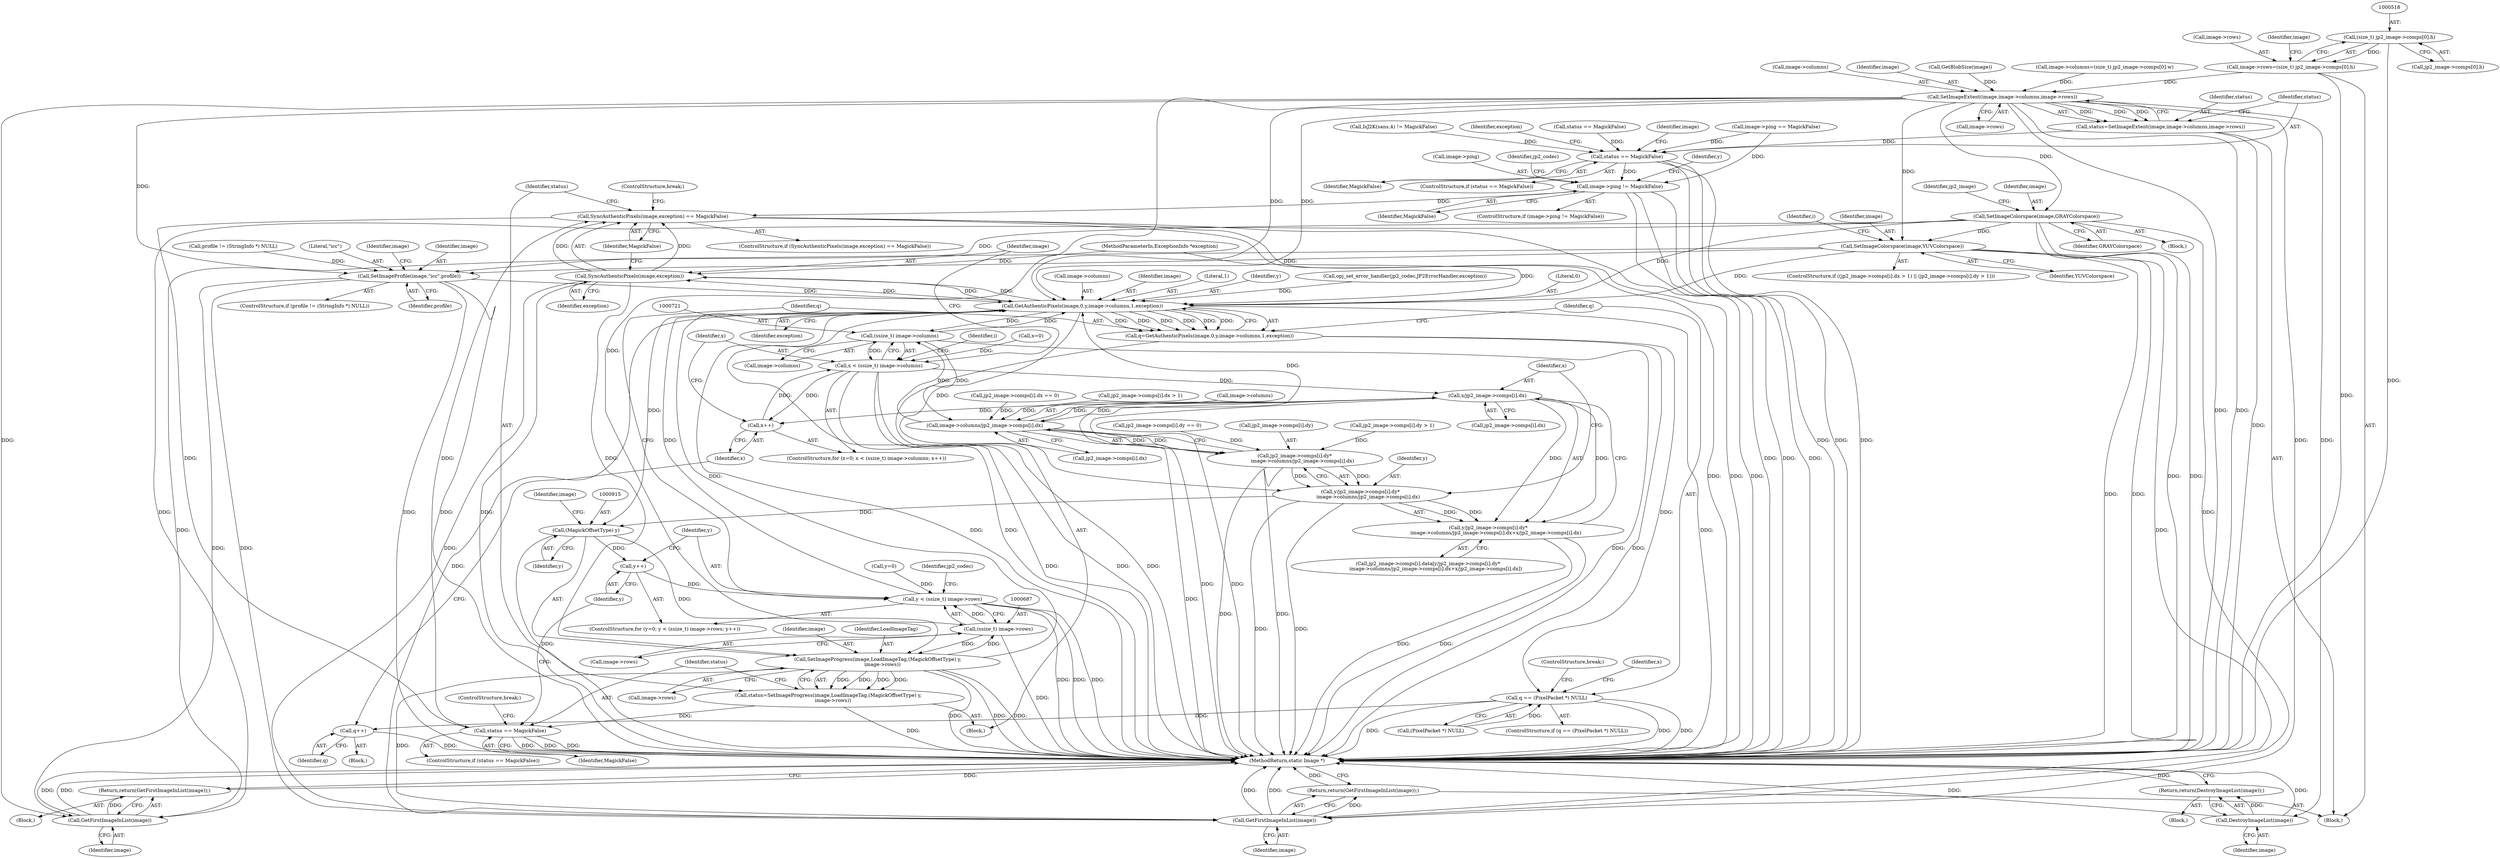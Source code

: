 digraph "0_ImageMagick_f6e9d0d9955e85bdd7540b251cd50d598dacc5e6_28@pointer" {
"1000517" [label="(Call,(size_t) jp2_image->comps[0].h)"];
"1000513" [label="(Call,image->rows=(size_t) jp2_image->comps[0].h)"];
"1000539" [label="(Call,SetImageExtent(image,image->columns,image->rows))"];
"1000537" [label="(Call,status=SetImageExtent(image,image->columns,image->rows))"];
"1000548" [label="(Call,status == MagickFalse)"];
"1000664" [label="(Call,image->ping != MagickFalse)"];
"1000903" [label="(Call,SyncAuthenticPixels(image,exception) == MagickFalse)"];
"1000921" [label="(Call,status == MagickFalse)"];
"1000559" [label="(Call,DestroyImageList(image))"];
"1000558" [label="(Return,return(DestroyImageList(image));)"];
"1000573" [label="(Call,SetImageColorspace(image,GRAYColorspace))"];
"1000631" [label="(Call,SetImageColorspace(image,YUVColorspace))"];
"1000659" [label="(Call,SetImageProfile(image,\"icc\",profile))"];
"1000678" [label="(Call,GetFirstImageInList(image))"];
"1000677" [label="(Return,return(GetFirstImageInList(image));)"];
"1000698" [label="(Call,GetAuthenticPixels(image,0,y,image->columns,1,exception))"];
"1000696" [label="(Call,q=GetAuthenticPixels(image,0,y,image->columns,1,exception))"];
"1000708" [label="(Call,q == (PixelPacket *) NULL)"];
"1000900" [label="(Call,q++)"];
"1000720" [label="(Call,(ssize_t) image->columns)"];
"1000718" [label="(Call,x < (ssize_t) image->columns)"];
"1000725" [label="(Call,x++)"];
"1000797" [label="(Call,x/jp2_image->comps[i].dx)"];
"1000786" [label="(Call,image->columns/jp2_image->comps[i].dx)"];
"1000778" [label="(Call,jp2_image->comps[i].dy*\n          image->columns/jp2_image->comps[i].dx)"];
"1000776" [label="(Call,y/jp2_image->comps[i].dy*\n          image->columns/jp2_image->comps[i].dx)"];
"1000775" [label="(Call,y/jp2_image->comps[i].dy*\n          image->columns/jp2_image->comps[i].dx+x/jp2_image->comps[i].dx)"];
"1000914" [label="(Call,(MagickOffsetType) y)"];
"1000691" [label="(Call,y++)"];
"1000684" [label="(Call,y < (ssize_t) image->rows)"];
"1000911" [label="(Call,SetImageProgress(image,LoadImageTag,(MagickOffsetType) y,\n      image->rows))"];
"1000686" [label="(Call,(ssize_t) image->rows)"];
"1000909" [label="(Call,status=SetImageProgress(image,LoadImageTag,(MagickOffsetType) y,\n      image->rows))"];
"1000933" [label="(Call,GetFirstImageInList(image))"];
"1000932" [label="(Return,return(GetFirstImageInList(image));)"];
"1000904" [label="(Call,SyncAuthenticPixels(image,exception))"];
"1000572" [label="(Block,)"];
"1000714" [label="(ControlStructure,for (x=0; x < (ssize_t) image->columns; x++))"];
"1000486" [label="(Call,jp2_image->comps[i].dy == 0)"];
"1000243" [label="(Call,opj_set_error_handler(jp2_codec,JP2ErrorHandler,exception))"];
"1000681" [label="(Call,y=0)"];
"1000610" [label="(Identifier,i)"];
"1000661" [label="(Literal,\"icc\")"];
"1000696" [label="(Call,q=GetAuthenticPixels(image,0,y,image->columns,1,exception))"];
"1000671" [label="(Identifier,jp2_codec)"];
"1000688" [label="(Call,image->rows)"];
"1000920" [label="(ControlStructure,if (status == MagickFalse))"];
"1000548" [label="(Call,status == MagickFalse)"];
"1000909" [label="(Call,status=SetImageProgress(image,LoadImageTag,(MagickOffsetType) y,\n      image->rows))"];
"1000664" [label="(Call,image->ping != MagickFalse)"];
"1000726" [label="(Identifier,x)"];
"1000573" [label="(Call,SetImageColorspace(image,GRAYColorspace))"];
"1000678" [label="(Call,GetFirstImageInList(image))"];
"1000541" [label="(Call,image->columns)"];
"1000905" [label="(Identifier,image)"];
"1000514" [label="(Call,image->rows)"];
"1000904" [label="(Call,SyncAuthenticPixels(image,exception))"];
"1000537" [label="(Call,status=SetImageExtent(image,image->columns,image->rows))"];
"1000669" [label="(Block,)"];
"1000906" [label="(Identifier,exception)"];
"1000709" [label="(Identifier,q)"];
"1000924" [label="(ControlStructure,break;)"];
"1000685" [label="(Identifier,y)"];
"1000922" [label="(Identifier,status)"];
"1000923" [label="(Identifier,MagickFalse)"];
"1000799" [label="(Call,jp2_image->comps[i].dx)"];
"1000177" [label="(Call,status == MagickFalse)"];
"1000700" [label="(Literal,0)"];
"1000911" [label="(Call,SetImageProgress(image,LoadImageTag,(MagickOffsetType) y,\n      image->rows))"];
"1000513" [label="(Call,image->rows=(size_t) jp2_image->comps[0].h)"];
"1000653" [label="(ControlStructure,if (profile != (StringInfo *) NULL))"];
"1000719" [label="(Identifier,x)"];
"1000787" [label="(Call,image->columns)"];
"1000575" [label="(Identifier,GRAYColorspace)"];
"1000918" [label="(Identifier,image)"];
"1000631" [label="(Call,SetImageColorspace(image,YUVColorspace))"];
"1000477" [label="(Call,jp2_image->comps[i].dx == 0)"];
"1000707" [label="(ControlStructure,if (q == (PixelPacket *) NULL))"];
"1000917" [label="(Call,image->rows)"];
"1000544" [label="(Call,image->rows)"];
"1000725" [label="(Call,x++)"];
"1000702" [label="(Call,image->columns)"];
"1000933" [label="(Call,GetFirstImageInList(image))"];
"1000786" [label="(Call,image->columns/jp2_image->comps[i].dx)"];
"1000547" [label="(ControlStructure,if (status == MagickFalse))"];
"1000682" [label="(Identifier,y)"];
"1000778" [label="(Call,jp2_image->comps[i].dy*\n          image->columns/jp2_image->comps[i].dx)"];
"1000910" [label="(Identifier,status)"];
"1000558" [label="(Return,return(DestroyImageList(image));)"];
"1000731" [label="(Identifier,i)"];
"1000797" [label="(Call,x/jp2_image->comps[i].dx)"];
"1000926" [label="(Identifier,jp2_codec)"];
"1000914" [label="(Call,(MagickOffsetType) y)"];
"1000677" [label="(Return,return(GetFirstImageInList(image));)"];
"1000779" [label="(Call,jp2_image->comps[i].dy)"];
"1000901" [label="(Identifier,q)"];
"1000710" [label="(Call,(PixelPacket *) NULL)"];
"1000622" [label="(Call,jp2_image->comps[i].dy > 1)"];
"1000540" [label="(Identifier,image)"];
"1000767" [label="(Call,jp2_image->comps[i].data[y/jp2_image->comps[i].dy*\n          image->columns/jp2_image->comps[i].dx+x/jp2_image->comps[i].dx])"];
"1000666" [label="(Identifier,image)"];
"1000517" [label="(Call,(size_t) jp2_image->comps[0].h)"];
"1000553" [label="(Identifier,exception)"];
"1000934" [label="(Identifier,image)"];
"1000574" [label="(Identifier,image)"];
"1000538" [label="(Identifier,status)"];
"1000902" [label="(ControlStructure,if (SyncAuthenticPixels(image,exception) == MagickFalse))"];
"1000722" [label="(Call,image->columns)"];
"1000108" [label="(Block,)"];
"1000777" [label="(Identifier,y)"];
"1000320" [label="(Call,GetBlobSize(image))"];
"1000611" [label="(ControlStructure,if ((jp2_image->comps[i].dx > 1) || (jp2_image->comps[i].dy > 1)))"];
"1000776" [label="(Call,y/jp2_image->comps[i].dy*\n          image->columns/jp2_image->comps[i].dx)"];
"1000539" [label="(Call,SetImageExtent(image,image->columns,image->rows))"];
"1000107" [label="(MethodParameterIn,ExceptionInfo *exception)"];
"1000560" [label="(Identifier,image)"];
"1000706" [label="(Identifier,exception)"];
"1000699" [label="(Identifier,image)"];
"1000549" [label="(Identifier,status)"];
"1000613" [label="(Call,jp2_image->comps[i].dx > 1)"];
"1000563" [label="(Identifier,image)"];
"1000692" [label="(Identifier,y)"];
"1000665" [label="(Call,image->ping)"];
"1000679" [label="(Identifier,image)"];
"1000713" [label="(ControlStructure,break;)"];
"1000932" [label="(Return,return(GetFirstImageInList(image));)"];
"1000908" [label="(ControlStructure,break;)"];
"1000715" [label="(Call,x=0)"];
"1000684" [label="(Call,y < (ssize_t) image->rows)"];
"1000705" [label="(Literal,1)"];
"1000663" [label="(ControlStructure,if (image->ping != MagickFalse))"];
"1000708" [label="(Call,q == (PixelPacket *) NULL)"];
"1000662" [label="(Identifier,profile)"];
"1000686" [label="(Call,(ssize_t) image->rows)"];
"1000916" [label="(Identifier,y)"];
"1000697" [label="(Identifier,q)"];
"1000579" [label="(Identifier,jp2_image)"];
"1000680" [label="(ControlStructure,for (y=0; y < (ssize_t) image->rows; y++))"];
"1000519" [label="(Call,jp2_image->comps[0].h)"];
"1000912" [label="(Identifier,image)"];
"1000913" [label="(Identifier,LoadImageTag)"];
"1000559" [label="(Call,DestroyImageList(image))"];
"1000691" [label="(Call,y++)"];
"1000500" [label="(Call,image->columns=(size_t) jp2_image->comps[0].w)"];
"1000903" [label="(Call,SyncAuthenticPixels(image,exception) == MagickFalse)"];
"1000633" [label="(Identifier,YUVColorspace)"];
"1000693" [label="(Block,)"];
"1000718" [label="(Call,x < (ssize_t) image->columns)"];
"1000798" [label="(Identifier,x)"];
"1000424" [label="(Call,image->ping == MagickFalse)"];
"1000900" [label="(Call,q++)"];
"1000225" [label="(Call,IsJ2K(sans,4) != MagickFalse)"];
"1000660" [label="(Identifier,image)"];
"1000727" [label="(Block,)"];
"1000775" [label="(Call,y/jp2_image->comps[i].dy*\n          image->columns/jp2_image->comps[i].dx+x/jp2_image->comps[i].dx)"];
"1000701" [label="(Identifier,y)"];
"1000698" [label="(Call,GetAuthenticPixels(image,0,y,image->columns,1,exception))"];
"1000716" [label="(Identifier,x)"];
"1000935" [label="(MethodReturn,static Image *)"];
"1000907" [label="(Identifier,MagickFalse)"];
"1000632" [label="(Identifier,image)"];
"1000659" [label="(Call,SetImageProfile(image,\"icc\",profile))"];
"1000790" [label="(Call,jp2_image->comps[i].dx)"];
"1000921" [label="(Call,status == MagickFalse)"];
"1000551" [label="(Block,)"];
"1000528" [label="(Identifier,image)"];
"1000654" [label="(Call,profile != (StringInfo *) NULL)"];
"1000550" [label="(Identifier,MagickFalse)"];
"1000668" [label="(Identifier,MagickFalse)"];
"1000720" [label="(Call,(ssize_t) image->columns)"];
"1000517" -> "1000513"  [label="AST: "];
"1000517" -> "1000519"  [label="CFG: "];
"1000518" -> "1000517"  [label="AST: "];
"1000519" -> "1000517"  [label="AST: "];
"1000513" -> "1000517"  [label="CFG: "];
"1000517" -> "1000935"  [label="DDG: "];
"1000517" -> "1000513"  [label="DDG: "];
"1000513" -> "1000108"  [label="AST: "];
"1000514" -> "1000513"  [label="AST: "];
"1000528" -> "1000513"  [label="CFG: "];
"1000513" -> "1000935"  [label="DDG: "];
"1000513" -> "1000539"  [label="DDG: "];
"1000539" -> "1000537"  [label="AST: "];
"1000539" -> "1000544"  [label="CFG: "];
"1000540" -> "1000539"  [label="AST: "];
"1000541" -> "1000539"  [label="AST: "];
"1000544" -> "1000539"  [label="AST: "];
"1000537" -> "1000539"  [label="CFG: "];
"1000539" -> "1000935"  [label="DDG: "];
"1000539" -> "1000935"  [label="DDG: "];
"1000539" -> "1000537"  [label="DDG: "];
"1000539" -> "1000537"  [label="DDG: "];
"1000539" -> "1000537"  [label="DDG: "];
"1000320" -> "1000539"  [label="DDG: "];
"1000500" -> "1000539"  [label="DDG: "];
"1000539" -> "1000559"  [label="DDG: "];
"1000539" -> "1000573"  [label="DDG: "];
"1000539" -> "1000631"  [label="DDG: "];
"1000539" -> "1000659"  [label="DDG: "];
"1000539" -> "1000678"  [label="DDG: "];
"1000539" -> "1000686"  [label="DDG: "];
"1000539" -> "1000698"  [label="DDG: "];
"1000539" -> "1000698"  [label="DDG: "];
"1000539" -> "1000933"  [label="DDG: "];
"1000537" -> "1000108"  [label="AST: "];
"1000538" -> "1000537"  [label="AST: "];
"1000549" -> "1000537"  [label="CFG: "];
"1000537" -> "1000935"  [label="DDG: "];
"1000537" -> "1000548"  [label="DDG: "];
"1000548" -> "1000547"  [label="AST: "];
"1000548" -> "1000550"  [label="CFG: "];
"1000549" -> "1000548"  [label="AST: "];
"1000550" -> "1000548"  [label="AST: "];
"1000553" -> "1000548"  [label="CFG: "];
"1000563" -> "1000548"  [label="CFG: "];
"1000548" -> "1000935"  [label="DDG: "];
"1000548" -> "1000935"  [label="DDG: "];
"1000548" -> "1000935"  [label="DDG: "];
"1000424" -> "1000548"  [label="DDG: "];
"1000177" -> "1000548"  [label="DDG: "];
"1000225" -> "1000548"  [label="DDG: "];
"1000548" -> "1000664"  [label="DDG: "];
"1000664" -> "1000663"  [label="AST: "];
"1000664" -> "1000668"  [label="CFG: "];
"1000665" -> "1000664"  [label="AST: "];
"1000668" -> "1000664"  [label="AST: "];
"1000671" -> "1000664"  [label="CFG: "];
"1000682" -> "1000664"  [label="CFG: "];
"1000664" -> "1000935"  [label="DDG: "];
"1000664" -> "1000935"  [label="DDG: "];
"1000664" -> "1000935"  [label="DDG: "];
"1000424" -> "1000664"  [label="DDG: "];
"1000664" -> "1000903"  [label="DDG: "];
"1000903" -> "1000902"  [label="AST: "];
"1000903" -> "1000907"  [label="CFG: "];
"1000904" -> "1000903"  [label="AST: "];
"1000907" -> "1000903"  [label="AST: "];
"1000908" -> "1000903"  [label="CFG: "];
"1000910" -> "1000903"  [label="CFG: "];
"1000903" -> "1000935"  [label="DDG: "];
"1000903" -> "1000935"  [label="DDG: "];
"1000903" -> "1000935"  [label="DDG: "];
"1000904" -> "1000903"  [label="DDG: "];
"1000904" -> "1000903"  [label="DDG: "];
"1000921" -> "1000903"  [label="DDG: "];
"1000903" -> "1000921"  [label="DDG: "];
"1000921" -> "1000920"  [label="AST: "];
"1000921" -> "1000923"  [label="CFG: "];
"1000922" -> "1000921"  [label="AST: "];
"1000923" -> "1000921"  [label="AST: "];
"1000924" -> "1000921"  [label="CFG: "];
"1000692" -> "1000921"  [label="CFG: "];
"1000921" -> "1000935"  [label="DDG: "];
"1000921" -> "1000935"  [label="DDG: "];
"1000921" -> "1000935"  [label="DDG: "];
"1000909" -> "1000921"  [label="DDG: "];
"1000559" -> "1000558"  [label="AST: "];
"1000559" -> "1000560"  [label="CFG: "];
"1000560" -> "1000559"  [label="AST: "];
"1000558" -> "1000559"  [label="CFG: "];
"1000559" -> "1000935"  [label="DDG: "];
"1000559" -> "1000935"  [label="DDG: "];
"1000559" -> "1000558"  [label="DDG: "];
"1000558" -> "1000551"  [label="AST: "];
"1000935" -> "1000558"  [label="CFG: "];
"1000558" -> "1000935"  [label="DDG: "];
"1000573" -> "1000572"  [label="AST: "];
"1000573" -> "1000575"  [label="CFG: "];
"1000574" -> "1000573"  [label="AST: "];
"1000575" -> "1000573"  [label="AST: "];
"1000579" -> "1000573"  [label="CFG: "];
"1000573" -> "1000935"  [label="DDG: "];
"1000573" -> "1000935"  [label="DDG: "];
"1000573" -> "1000631"  [label="DDG: "];
"1000573" -> "1000659"  [label="DDG: "];
"1000573" -> "1000678"  [label="DDG: "];
"1000573" -> "1000698"  [label="DDG: "];
"1000573" -> "1000933"  [label="DDG: "];
"1000631" -> "1000611"  [label="AST: "];
"1000631" -> "1000633"  [label="CFG: "];
"1000632" -> "1000631"  [label="AST: "];
"1000633" -> "1000631"  [label="AST: "];
"1000610" -> "1000631"  [label="CFG: "];
"1000631" -> "1000935"  [label="DDG: "];
"1000631" -> "1000935"  [label="DDG: "];
"1000631" -> "1000659"  [label="DDG: "];
"1000631" -> "1000678"  [label="DDG: "];
"1000631" -> "1000698"  [label="DDG: "];
"1000631" -> "1000933"  [label="DDG: "];
"1000659" -> "1000653"  [label="AST: "];
"1000659" -> "1000662"  [label="CFG: "];
"1000660" -> "1000659"  [label="AST: "];
"1000661" -> "1000659"  [label="AST: "];
"1000662" -> "1000659"  [label="AST: "];
"1000666" -> "1000659"  [label="CFG: "];
"1000659" -> "1000935"  [label="DDG: "];
"1000659" -> "1000935"  [label="DDG: "];
"1000654" -> "1000659"  [label="DDG: "];
"1000659" -> "1000678"  [label="DDG: "];
"1000659" -> "1000698"  [label="DDG: "];
"1000659" -> "1000933"  [label="DDG: "];
"1000678" -> "1000677"  [label="AST: "];
"1000678" -> "1000679"  [label="CFG: "];
"1000679" -> "1000678"  [label="AST: "];
"1000677" -> "1000678"  [label="CFG: "];
"1000678" -> "1000935"  [label="DDG: "];
"1000678" -> "1000935"  [label="DDG: "];
"1000678" -> "1000677"  [label="DDG: "];
"1000677" -> "1000669"  [label="AST: "];
"1000935" -> "1000677"  [label="CFG: "];
"1000677" -> "1000935"  [label="DDG: "];
"1000698" -> "1000696"  [label="AST: "];
"1000698" -> "1000706"  [label="CFG: "];
"1000699" -> "1000698"  [label="AST: "];
"1000700" -> "1000698"  [label="AST: "];
"1000701" -> "1000698"  [label="AST: "];
"1000702" -> "1000698"  [label="AST: "];
"1000705" -> "1000698"  [label="AST: "];
"1000706" -> "1000698"  [label="AST: "];
"1000696" -> "1000698"  [label="CFG: "];
"1000698" -> "1000935"  [label="DDG: "];
"1000698" -> "1000935"  [label="DDG: "];
"1000698" -> "1000935"  [label="DDG: "];
"1000698" -> "1000696"  [label="DDG: "];
"1000698" -> "1000696"  [label="DDG: "];
"1000698" -> "1000696"  [label="DDG: "];
"1000698" -> "1000696"  [label="DDG: "];
"1000698" -> "1000696"  [label="DDG: "];
"1000698" -> "1000696"  [label="DDG: "];
"1000911" -> "1000698"  [label="DDG: "];
"1000684" -> "1000698"  [label="DDG: "];
"1000786" -> "1000698"  [label="DDG: "];
"1000720" -> "1000698"  [label="DDG: "];
"1000904" -> "1000698"  [label="DDG: "];
"1000243" -> "1000698"  [label="DDG: "];
"1000107" -> "1000698"  [label="DDG: "];
"1000698" -> "1000720"  [label="DDG: "];
"1000698" -> "1000776"  [label="DDG: "];
"1000698" -> "1000904"  [label="DDG: "];
"1000698" -> "1000904"  [label="DDG: "];
"1000698" -> "1000914"  [label="DDG: "];
"1000698" -> "1000933"  [label="DDG: "];
"1000696" -> "1000693"  [label="AST: "];
"1000697" -> "1000696"  [label="AST: "];
"1000709" -> "1000696"  [label="CFG: "];
"1000696" -> "1000935"  [label="DDG: "];
"1000696" -> "1000708"  [label="DDG: "];
"1000708" -> "1000707"  [label="AST: "];
"1000708" -> "1000710"  [label="CFG: "];
"1000709" -> "1000708"  [label="AST: "];
"1000710" -> "1000708"  [label="AST: "];
"1000713" -> "1000708"  [label="CFG: "];
"1000716" -> "1000708"  [label="CFG: "];
"1000708" -> "1000935"  [label="DDG: "];
"1000708" -> "1000935"  [label="DDG: "];
"1000708" -> "1000935"  [label="DDG: "];
"1000710" -> "1000708"  [label="DDG: "];
"1000708" -> "1000900"  [label="DDG: "];
"1000900" -> "1000727"  [label="AST: "];
"1000900" -> "1000901"  [label="CFG: "];
"1000901" -> "1000900"  [label="AST: "];
"1000726" -> "1000900"  [label="CFG: "];
"1000900" -> "1000935"  [label="DDG: "];
"1000720" -> "1000718"  [label="AST: "];
"1000720" -> "1000722"  [label="CFG: "];
"1000721" -> "1000720"  [label="AST: "];
"1000722" -> "1000720"  [label="AST: "];
"1000718" -> "1000720"  [label="CFG: "];
"1000720" -> "1000935"  [label="DDG: "];
"1000720" -> "1000718"  [label="DDG: "];
"1000786" -> "1000720"  [label="DDG: "];
"1000720" -> "1000786"  [label="DDG: "];
"1000718" -> "1000714"  [label="AST: "];
"1000719" -> "1000718"  [label="AST: "];
"1000731" -> "1000718"  [label="CFG: "];
"1000905" -> "1000718"  [label="CFG: "];
"1000718" -> "1000935"  [label="DDG: "];
"1000718" -> "1000935"  [label="DDG: "];
"1000718" -> "1000935"  [label="DDG: "];
"1000715" -> "1000718"  [label="DDG: "];
"1000725" -> "1000718"  [label="DDG: "];
"1000718" -> "1000725"  [label="DDG: "];
"1000718" -> "1000797"  [label="DDG: "];
"1000725" -> "1000714"  [label="AST: "];
"1000725" -> "1000726"  [label="CFG: "];
"1000726" -> "1000725"  [label="AST: "];
"1000719" -> "1000725"  [label="CFG: "];
"1000797" -> "1000725"  [label="DDG: "];
"1000797" -> "1000775"  [label="AST: "];
"1000797" -> "1000799"  [label="CFG: "];
"1000798" -> "1000797"  [label="AST: "];
"1000799" -> "1000797"  [label="AST: "];
"1000775" -> "1000797"  [label="CFG: "];
"1000797" -> "1000935"  [label="DDG: "];
"1000797" -> "1000935"  [label="DDG: "];
"1000797" -> "1000786"  [label="DDG: "];
"1000797" -> "1000775"  [label="DDG: "];
"1000797" -> "1000775"  [label="DDG: "];
"1000786" -> "1000797"  [label="DDG: "];
"1000786" -> "1000778"  [label="AST: "];
"1000786" -> "1000790"  [label="CFG: "];
"1000787" -> "1000786"  [label="AST: "];
"1000790" -> "1000786"  [label="AST: "];
"1000778" -> "1000786"  [label="CFG: "];
"1000786" -> "1000935"  [label="DDG: "];
"1000786" -> "1000778"  [label="DDG: "];
"1000786" -> "1000778"  [label="DDG: "];
"1000613" -> "1000786"  [label="DDG: "];
"1000477" -> "1000786"  [label="DDG: "];
"1000778" -> "1000776"  [label="AST: "];
"1000779" -> "1000778"  [label="AST: "];
"1000776" -> "1000778"  [label="CFG: "];
"1000778" -> "1000935"  [label="DDG: "];
"1000778" -> "1000935"  [label="DDG: "];
"1000778" -> "1000776"  [label="DDG: "];
"1000778" -> "1000776"  [label="DDG: "];
"1000622" -> "1000778"  [label="DDG: "];
"1000486" -> "1000778"  [label="DDG: "];
"1000776" -> "1000775"  [label="AST: "];
"1000777" -> "1000776"  [label="AST: "];
"1000798" -> "1000776"  [label="CFG: "];
"1000776" -> "1000935"  [label="DDG: "];
"1000776" -> "1000935"  [label="DDG: "];
"1000776" -> "1000775"  [label="DDG: "];
"1000776" -> "1000775"  [label="DDG: "];
"1000776" -> "1000914"  [label="DDG: "];
"1000775" -> "1000767"  [label="AST: "];
"1000767" -> "1000775"  [label="CFG: "];
"1000775" -> "1000935"  [label="DDG: "];
"1000775" -> "1000935"  [label="DDG: "];
"1000914" -> "1000911"  [label="AST: "];
"1000914" -> "1000916"  [label="CFG: "];
"1000915" -> "1000914"  [label="AST: "];
"1000916" -> "1000914"  [label="AST: "];
"1000918" -> "1000914"  [label="CFG: "];
"1000914" -> "1000935"  [label="DDG: "];
"1000914" -> "1000691"  [label="DDG: "];
"1000914" -> "1000911"  [label="DDG: "];
"1000691" -> "1000680"  [label="AST: "];
"1000691" -> "1000692"  [label="CFG: "];
"1000692" -> "1000691"  [label="AST: "];
"1000685" -> "1000691"  [label="CFG: "];
"1000691" -> "1000684"  [label="DDG: "];
"1000684" -> "1000680"  [label="AST: "];
"1000684" -> "1000686"  [label="CFG: "];
"1000685" -> "1000684"  [label="AST: "];
"1000686" -> "1000684"  [label="AST: "];
"1000697" -> "1000684"  [label="CFG: "];
"1000926" -> "1000684"  [label="CFG: "];
"1000684" -> "1000935"  [label="DDG: "];
"1000684" -> "1000935"  [label="DDG: "];
"1000684" -> "1000935"  [label="DDG: "];
"1000681" -> "1000684"  [label="DDG: "];
"1000686" -> "1000684"  [label="DDG: "];
"1000911" -> "1000909"  [label="AST: "];
"1000911" -> "1000917"  [label="CFG: "];
"1000912" -> "1000911"  [label="AST: "];
"1000913" -> "1000911"  [label="AST: "];
"1000917" -> "1000911"  [label="AST: "];
"1000909" -> "1000911"  [label="CFG: "];
"1000911" -> "1000935"  [label="DDG: "];
"1000911" -> "1000935"  [label="DDG: "];
"1000911" -> "1000935"  [label="DDG: "];
"1000911" -> "1000686"  [label="DDG: "];
"1000911" -> "1000909"  [label="DDG: "];
"1000911" -> "1000909"  [label="DDG: "];
"1000911" -> "1000909"  [label="DDG: "];
"1000911" -> "1000909"  [label="DDG: "];
"1000904" -> "1000911"  [label="DDG: "];
"1000686" -> "1000911"  [label="DDG: "];
"1000911" -> "1000933"  [label="DDG: "];
"1000686" -> "1000688"  [label="CFG: "];
"1000687" -> "1000686"  [label="AST: "];
"1000688" -> "1000686"  [label="AST: "];
"1000686" -> "1000935"  [label="DDG: "];
"1000909" -> "1000693"  [label="AST: "];
"1000910" -> "1000909"  [label="AST: "];
"1000922" -> "1000909"  [label="CFG: "];
"1000909" -> "1000935"  [label="DDG: "];
"1000933" -> "1000932"  [label="AST: "];
"1000933" -> "1000934"  [label="CFG: "];
"1000934" -> "1000933"  [label="AST: "];
"1000932" -> "1000933"  [label="CFG: "];
"1000933" -> "1000935"  [label="DDG: "];
"1000933" -> "1000935"  [label="DDG: "];
"1000933" -> "1000932"  [label="DDG: "];
"1000904" -> "1000933"  [label="DDG: "];
"1000932" -> "1000108"  [label="AST: "];
"1000935" -> "1000932"  [label="CFG: "];
"1000932" -> "1000935"  [label="DDG: "];
"1000904" -> "1000906"  [label="CFG: "];
"1000905" -> "1000904"  [label="AST: "];
"1000906" -> "1000904"  [label="AST: "];
"1000907" -> "1000904"  [label="CFG: "];
"1000904" -> "1000935"  [label="DDG: "];
"1000107" -> "1000904"  [label="DDG: "];
}
